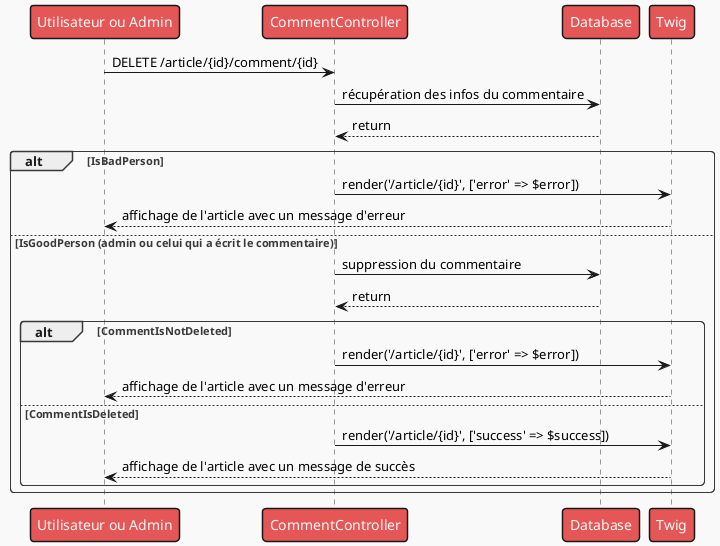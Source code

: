 @startuml

!theme mars

Person as "Utilisateur ou Admin" -> CommentController : DELETE /article/{id}/comment/{id}


CommentController -> Database : récupération des infos du commentaire
Database --> CommentController : return
alt IsBadPerson
CommentController -> Twig : render('/article/{id}', ['error' => $error])
Twig --> Person : affichage de l'article avec un message d'erreur
else IsGoodPerson (admin ou celui qui a écrit le commentaire)
CommentController -> Database : suppression du commentaire
Database --> CommentController : return
    alt CommentIsNotDeleted
    CommentController -> Twig : render('/article/{id}', ['error' => $error])
    Twig --> Person : affichage de l'article avec un message d'erreur
    else CommentIsDeleted
    CommentController -> Twig : render('/article/{id}', ['success' => $success])
    Twig --> Person : affichage de l'article avec un message de succès
    end
end
@enduml